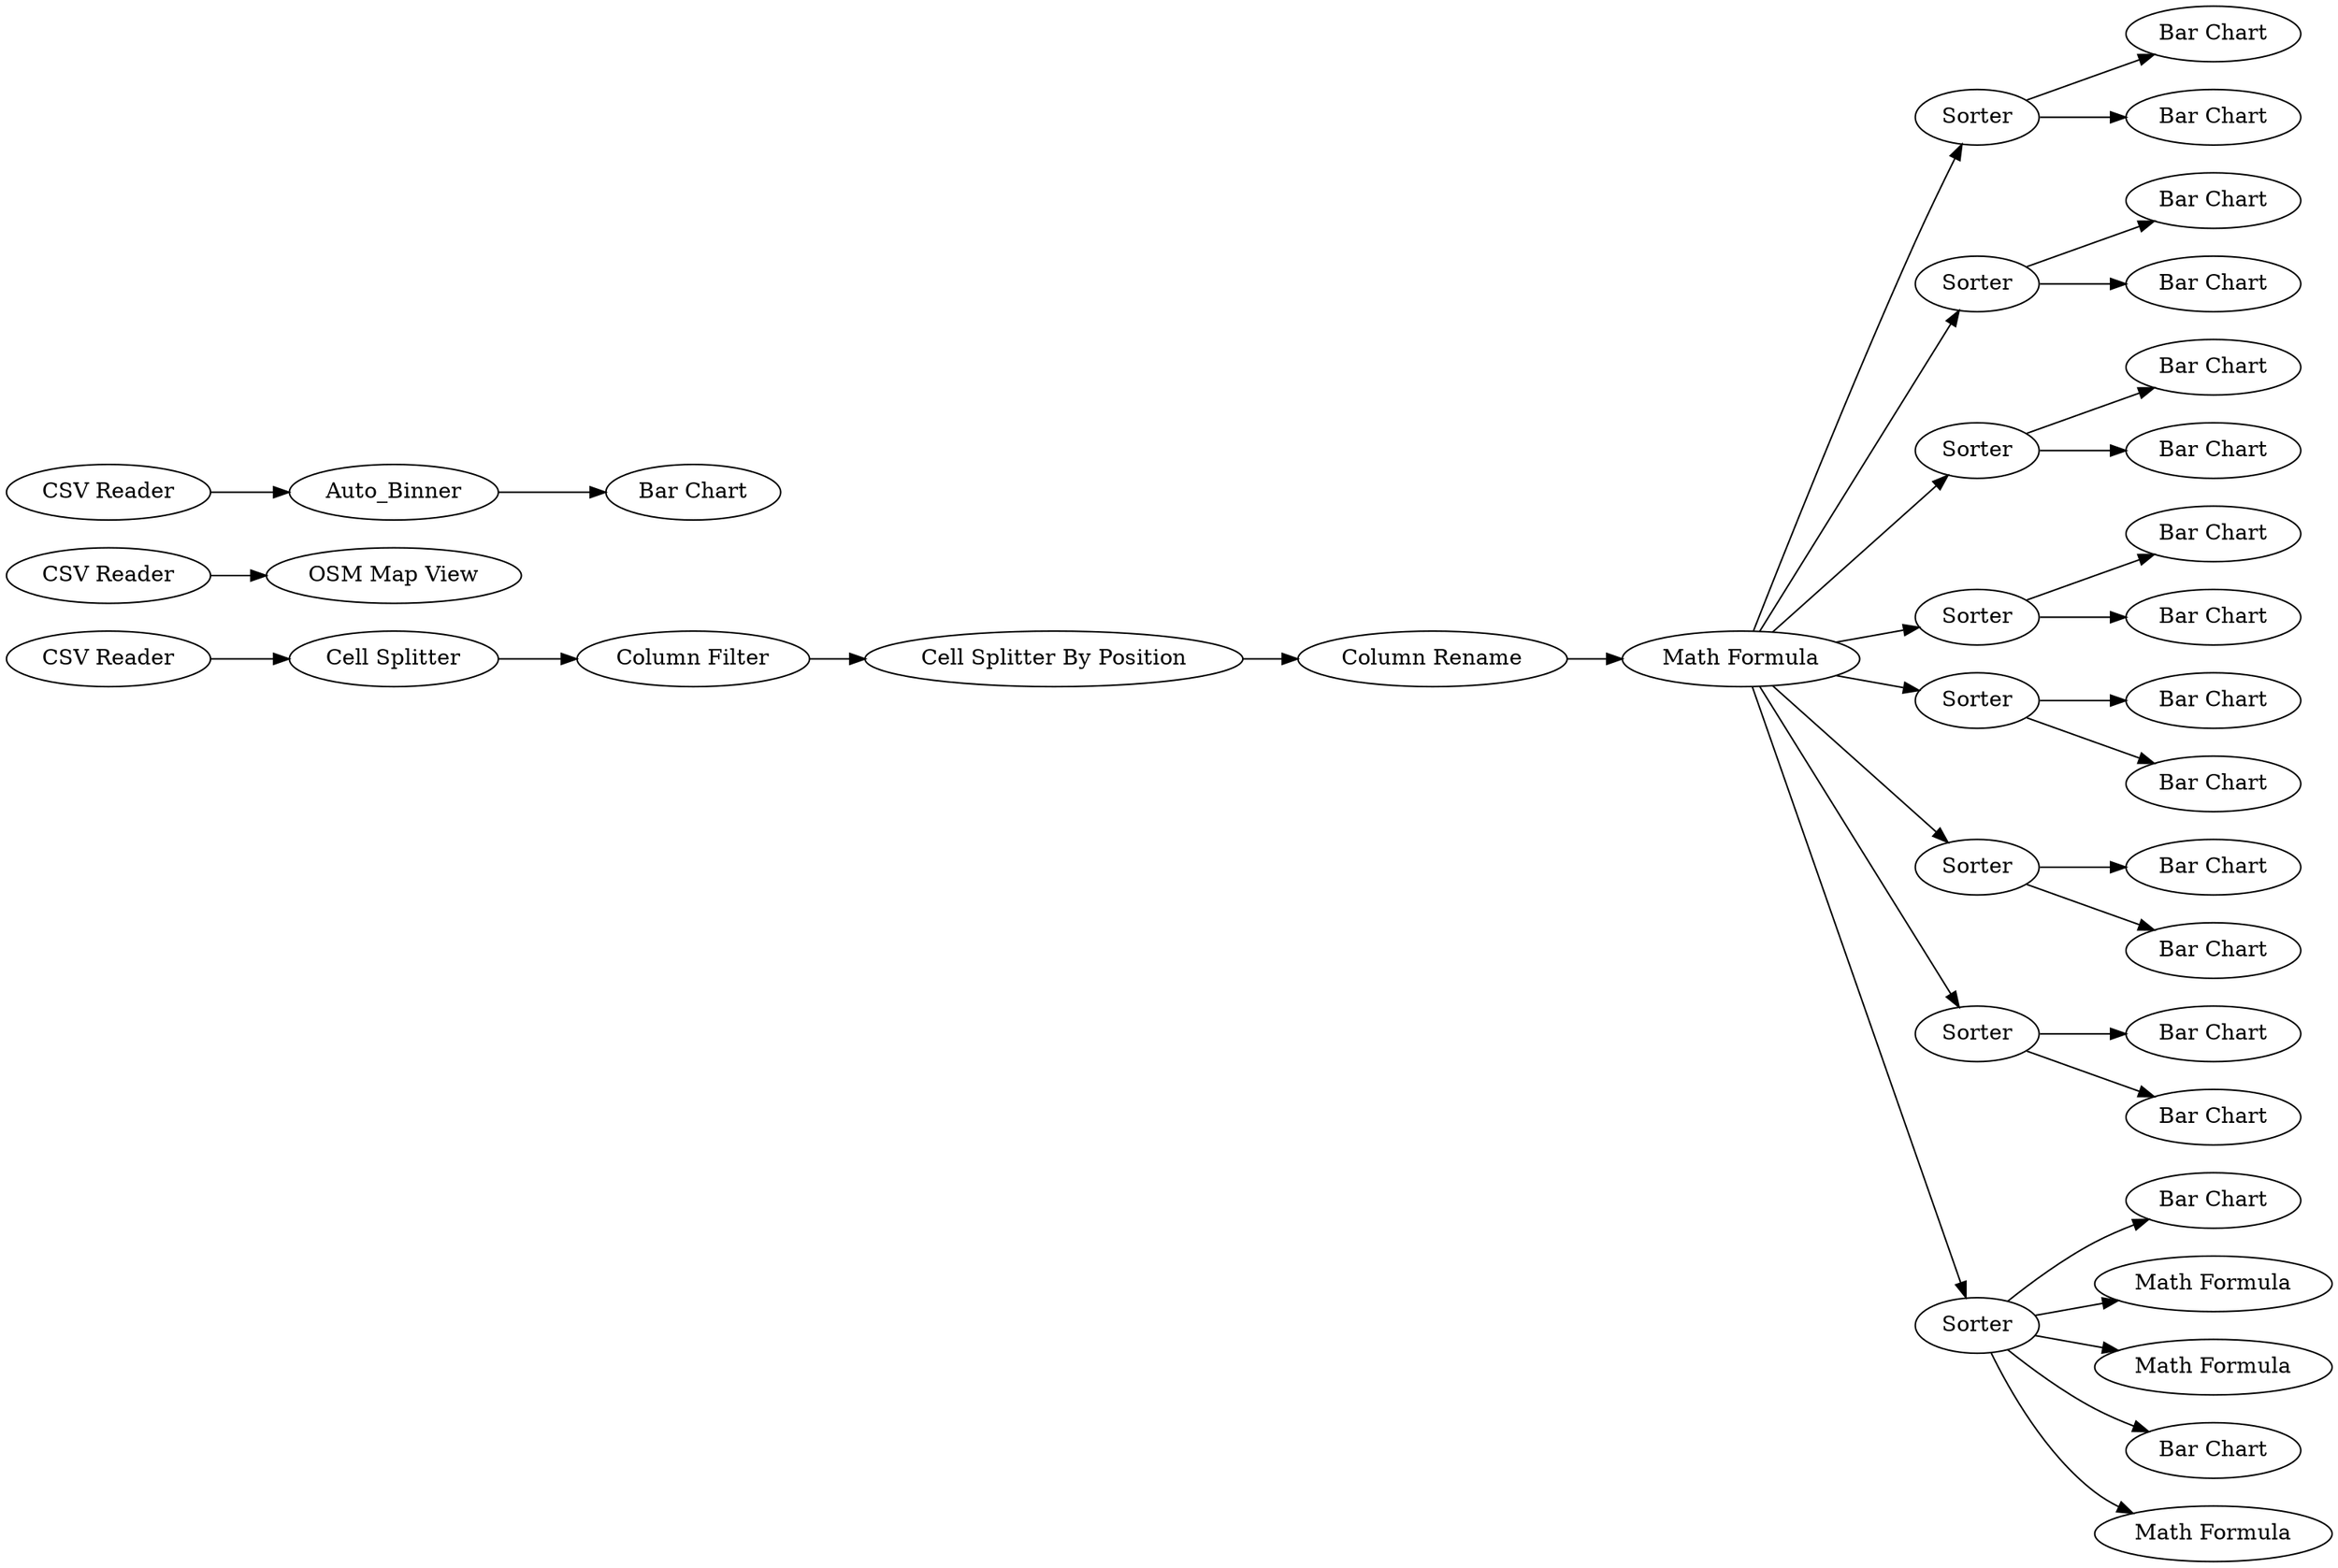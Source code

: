 digraph {
	"-1597516307970565523_37" [label="Bar Chart"]
	"-1597516307970565523_57" [label="OSM Map View"]
	"-1597516307970565523_18" [label="Bar Chart"]
	"-1597516307970565523_47" [label=Sorter]
	"-1597516307970565523_41" [label="Bar Chart"]
	"5773318124435034671_21" [label="Math Formula"]
	"-1597516307970565523_36" [label=Sorter]
	"-1597516307970565523_45" [label="Bar Chart"]
	"-1597516307970565523_52" [label="Bar Chart"]
	"-1597516307970565523_31" [label="Bar Chart"]
	"5773318124435034671_2" [label="CSV Reader"]
	"-1597516307970565523_43" [label="Bar Chart"]
	"-1597516307970565523_42" [label=Sorter]
	"-1597516307970565523_46" [label="Bar Chart"]
	"-1597516307970565523_56" [label="CSV Reader"]
	"-1597516307970565523_40" [label="Bar Chart"]
	"-1597516307970565523_33" [label=Sorter]
	"-1597516307970565523_2" [label="CSV Reader"]
	"-1597516307970565523_55" [label="Math Formula"]
	"-1597516307970565523_23" [label="Bar Chart"]
	"-1597516307970565523_50" [label=Auto_Binner]
	"-1597516307970565523_54" [label="Math Formula"]
	"-1597516307970565523_32" [label="Bar Chart"]
	"-1597516307970565523_35" [label="Bar Chart"]
	"-1597516307970565523_39" [label=Sorter]
	"5773318124435034671_10" [label="Column Filter"]
	"5773318124435034671_9" [label="Cell Splitter"]
	"-1597516307970565523_30" [label=Sorter]
	"5773318124435034671_12" [label="Column Rename"]
	"-1597516307970565523_22" [label="Bar Chart"]
	"-1597516307970565523_53" [label="Math Formula"]
	"-1597516307970565523_26" [label=Sorter]
	"-1597516307970565523_38" [label="Bar Chart"]
	"-1597516307970565523_24" [label=Sorter]
	"-1597516307970565523_19" [label="Bar Chart"]
	"-1597516307970565523_34" [label="Bar Chart"]
	"5773318124435034671_11" [label="Cell Splitter By Position"]
	"-1597516307970565523_44" [label="Bar Chart"]
	"-1597516307970565523_39" -> "-1597516307970565523_40"
	"-1597516307970565523_47" -> "-1597516307970565523_46"
	"-1597516307970565523_36" -> "-1597516307970565523_37"
	"-1597516307970565523_24" -> "-1597516307970565523_55"
	"5773318124435034671_21" -> "-1597516307970565523_30"
	"5773318124435034671_2" -> "5773318124435034671_9"
	"-1597516307970565523_2" -> "-1597516307970565523_50"
	"-1597516307970565523_36" -> "-1597516307970565523_38"
	"-1597516307970565523_24" -> "-1597516307970565523_53"
	"-1597516307970565523_47" -> "-1597516307970565523_45"
	"-1597516307970565523_56" -> "-1597516307970565523_57"
	"-1597516307970565523_30" -> "-1597516307970565523_32"
	"5773318124435034671_21" -> "-1597516307970565523_26"
	"5773318124435034671_12" -> "5773318124435034671_21"
	"-1597516307970565523_33" -> "-1597516307970565523_34"
	"5773318124435034671_9" -> "5773318124435034671_10"
	"5773318124435034671_21" -> "-1597516307970565523_42"
	"-1597516307970565523_42" -> "-1597516307970565523_43"
	"-1597516307970565523_33" -> "-1597516307970565523_35"
	"-1597516307970565523_24" -> "-1597516307970565523_54"
	"-1597516307970565523_50" -> "-1597516307970565523_52"
	"-1597516307970565523_26" -> "-1597516307970565523_19"
	"-1597516307970565523_26" -> "-1597516307970565523_23"
	"5773318124435034671_21" -> "-1597516307970565523_36"
	"5773318124435034671_21" -> "-1597516307970565523_24"
	"-1597516307970565523_24" -> "-1597516307970565523_18"
	"-1597516307970565523_39" -> "-1597516307970565523_41"
	"5773318124435034671_10" -> "5773318124435034671_11"
	"5773318124435034671_11" -> "5773318124435034671_12"
	"5773318124435034671_21" -> "-1597516307970565523_47"
	"-1597516307970565523_42" -> "-1597516307970565523_44"
	"5773318124435034671_21" -> "-1597516307970565523_33"
	"5773318124435034671_21" -> "-1597516307970565523_39"
	"-1597516307970565523_30" -> "-1597516307970565523_31"
	"-1597516307970565523_24" -> "-1597516307970565523_22"
	rankdir=LR
}
